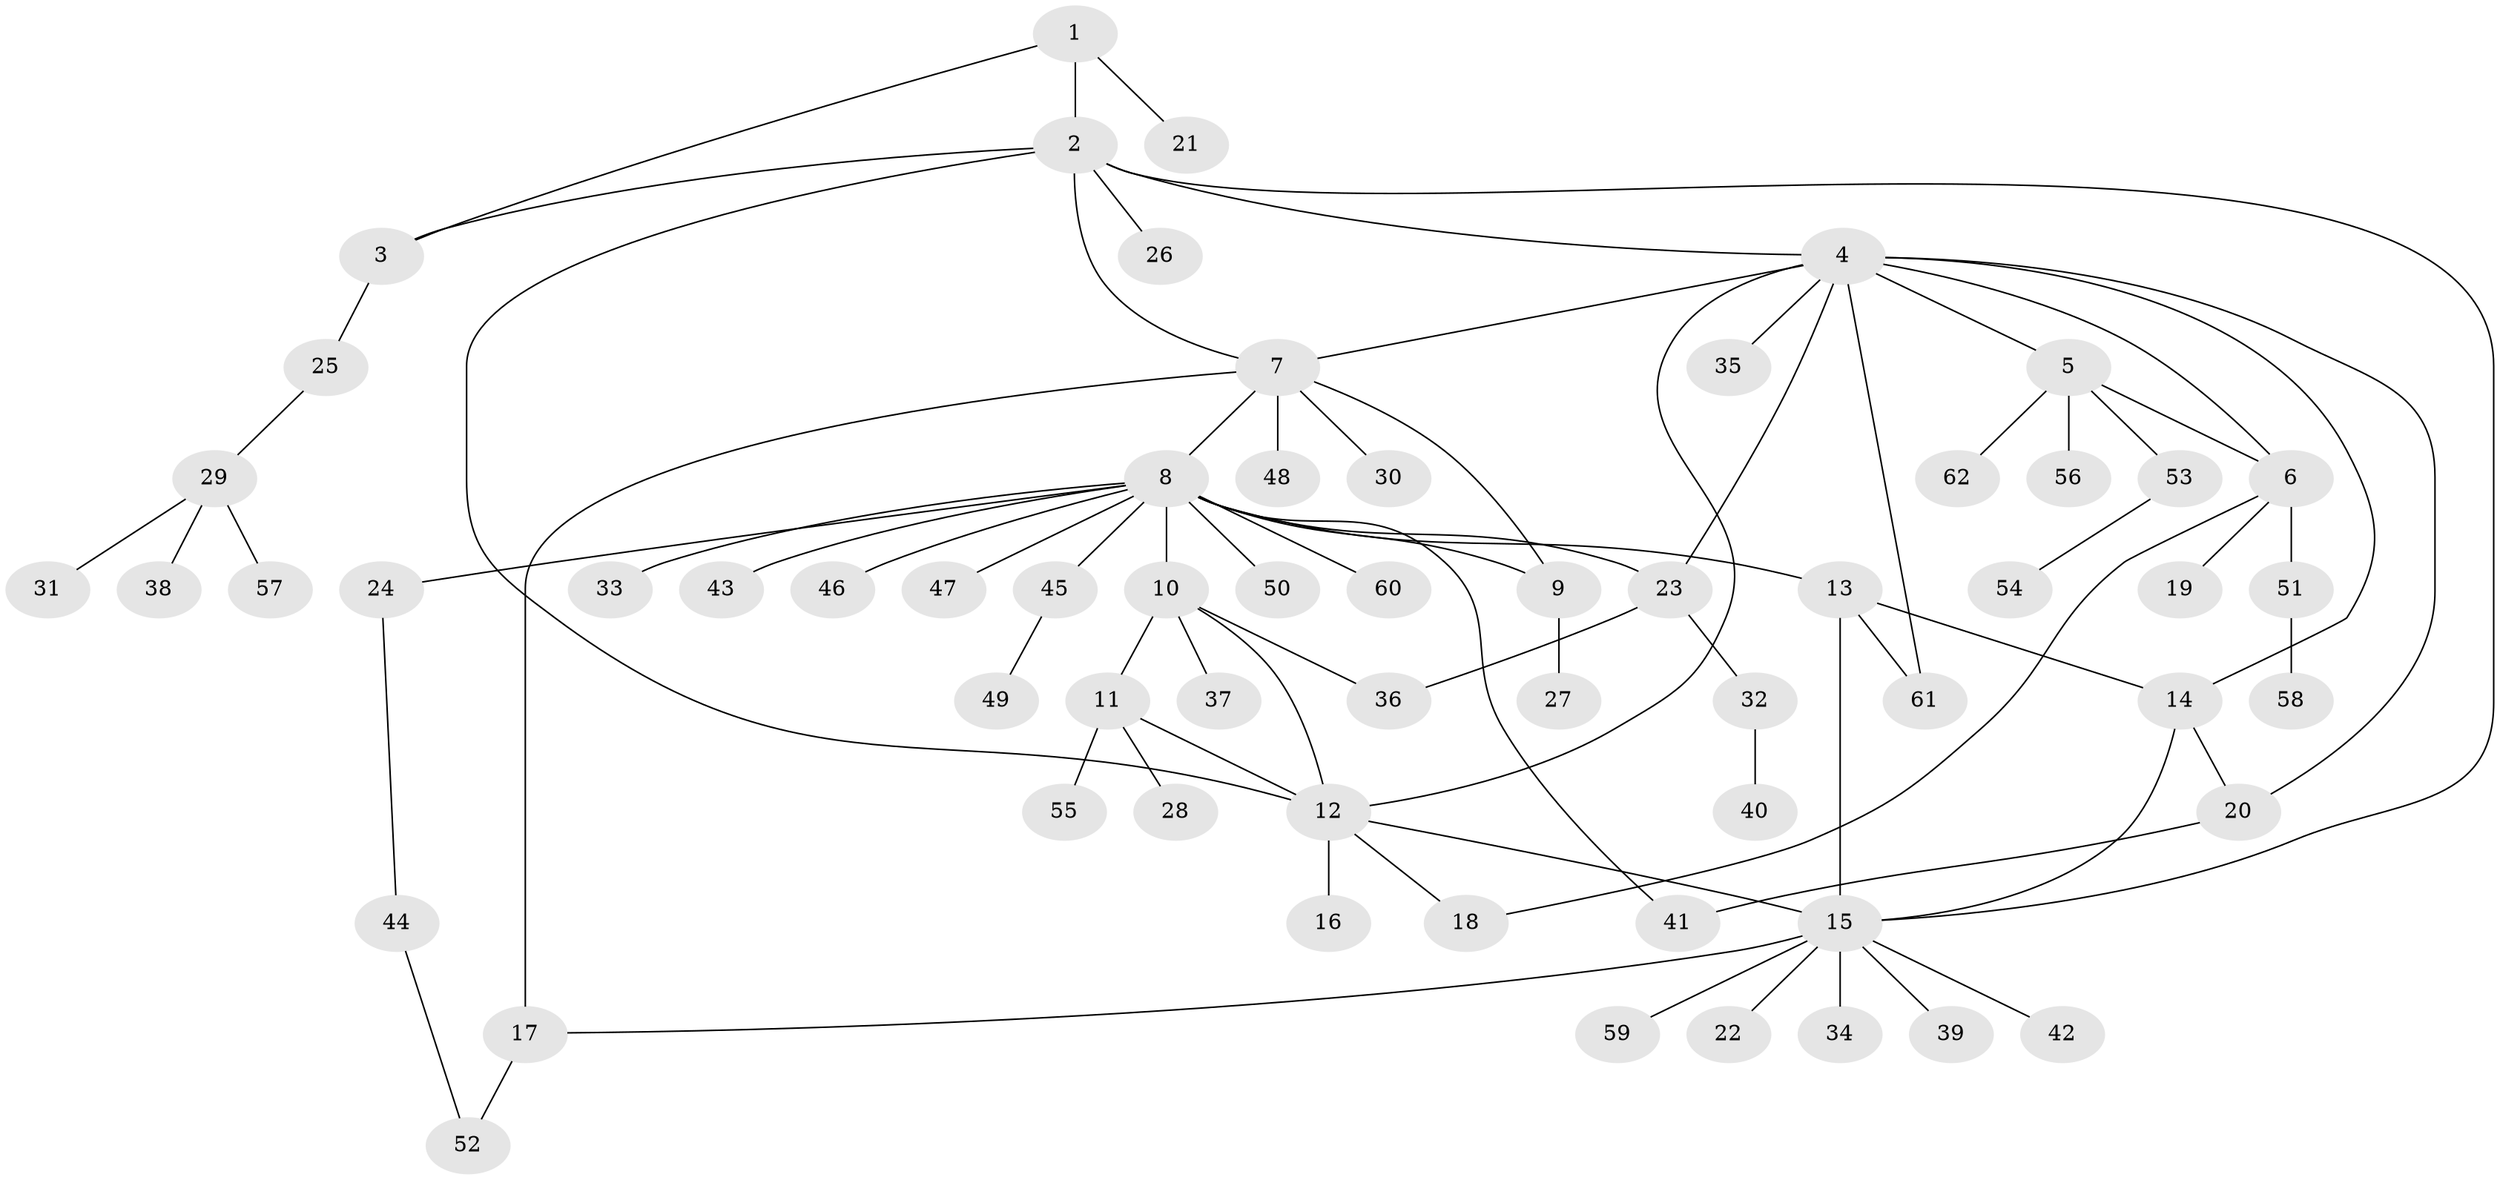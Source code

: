 // coarse degree distribution, {3: 0.1590909090909091, 6: 0.06818181818181818, 2: 0.13636363636363635, 4: 0.09090909090909091, 1: 0.45454545454545453, 5: 0.022727272727272728, 8: 0.022727272727272728, 9: 0.022727272727272728, 13: 0.022727272727272728}
// Generated by graph-tools (version 1.1) at 2025/37/03/04/25 23:37:48]
// undirected, 62 vertices, 80 edges
graph export_dot {
  node [color=gray90,style=filled];
  1;
  2;
  3;
  4;
  5;
  6;
  7;
  8;
  9;
  10;
  11;
  12;
  13;
  14;
  15;
  16;
  17;
  18;
  19;
  20;
  21;
  22;
  23;
  24;
  25;
  26;
  27;
  28;
  29;
  30;
  31;
  32;
  33;
  34;
  35;
  36;
  37;
  38;
  39;
  40;
  41;
  42;
  43;
  44;
  45;
  46;
  47;
  48;
  49;
  50;
  51;
  52;
  53;
  54;
  55;
  56;
  57;
  58;
  59;
  60;
  61;
  62;
  1 -- 2;
  1 -- 3;
  1 -- 21;
  2 -- 3;
  2 -- 4;
  2 -- 7;
  2 -- 12;
  2 -- 15;
  2 -- 26;
  3 -- 25;
  4 -- 5;
  4 -- 6;
  4 -- 7;
  4 -- 12;
  4 -- 14;
  4 -- 20;
  4 -- 23;
  4 -- 35;
  4 -- 61;
  5 -- 6;
  5 -- 53;
  5 -- 56;
  5 -- 62;
  6 -- 18;
  6 -- 19;
  6 -- 51;
  7 -- 8;
  7 -- 9;
  7 -- 17;
  7 -- 30;
  7 -- 48;
  8 -- 9;
  8 -- 10;
  8 -- 13;
  8 -- 23;
  8 -- 24;
  8 -- 33;
  8 -- 41;
  8 -- 43;
  8 -- 45;
  8 -- 46;
  8 -- 47;
  8 -- 50;
  8 -- 60;
  9 -- 27;
  10 -- 11;
  10 -- 12;
  10 -- 36;
  10 -- 37;
  11 -- 12;
  11 -- 28;
  11 -- 55;
  12 -- 15;
  12 -- 16;
  12 -- 18;
  13 -- 14;
  13 -- 15;
  13 -- 61;
  14 -- 15;
  14 -- 20;
  15 -- 17;
  15 -- 22;
  15 -- 34;
  15 -- 39;
  15 -- 42;
  15 -- 59;
  17 -- 52;
  20 -- 41;
  23 -- 32;
  23 -- 36;
  24 -- 44;
  25 -- 29;
  29 -- 31;
  29 -- 38;
  29 -- 57;
  32 -- 40;
  44 -- 52;
  45 -- 49;
  51 -- 58;
  53 -- 54;
}
